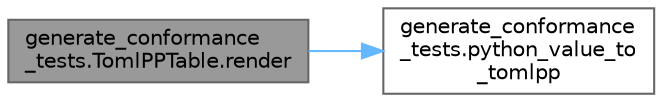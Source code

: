digraph "generate_conformance_tests.TomlPPTable.render"
{
 // LATEX_PDF_SIZE
  bgcolor="transparent";
  edge [fontname=Helvetica,fontsize=10,labelfontname=Helvetica,labelfontsize=10];
  node [fontname=Helvetica,fontsize=10,shape=box,height=0.2,width=0.4];
  rankdir="LR";
  Node1 [id="Node000001",label="generate_conformance\l_tests.TomlPPTable.render",height=0.2,width=0.4,color="gray40", fillcolor="grey60", style="filled", fontcolor="black",tooltip=" "];
  Node1 -> Node2 [id="edge2_Node000001_Node000002",color="steelblue1",style="solid",tooltip=" "];
  Node2 [id="Node000002",label="generate_conformance\l_tests.python_value_to\l_tomlpp",height=0.2,width=0.4,color="grey40", fillcolor="white", style="filled",URL="$namespacegenerate__conformance__tests.html#a918b2208cc01d3de207789c8a19f39c0",tooltip=" "];
}
